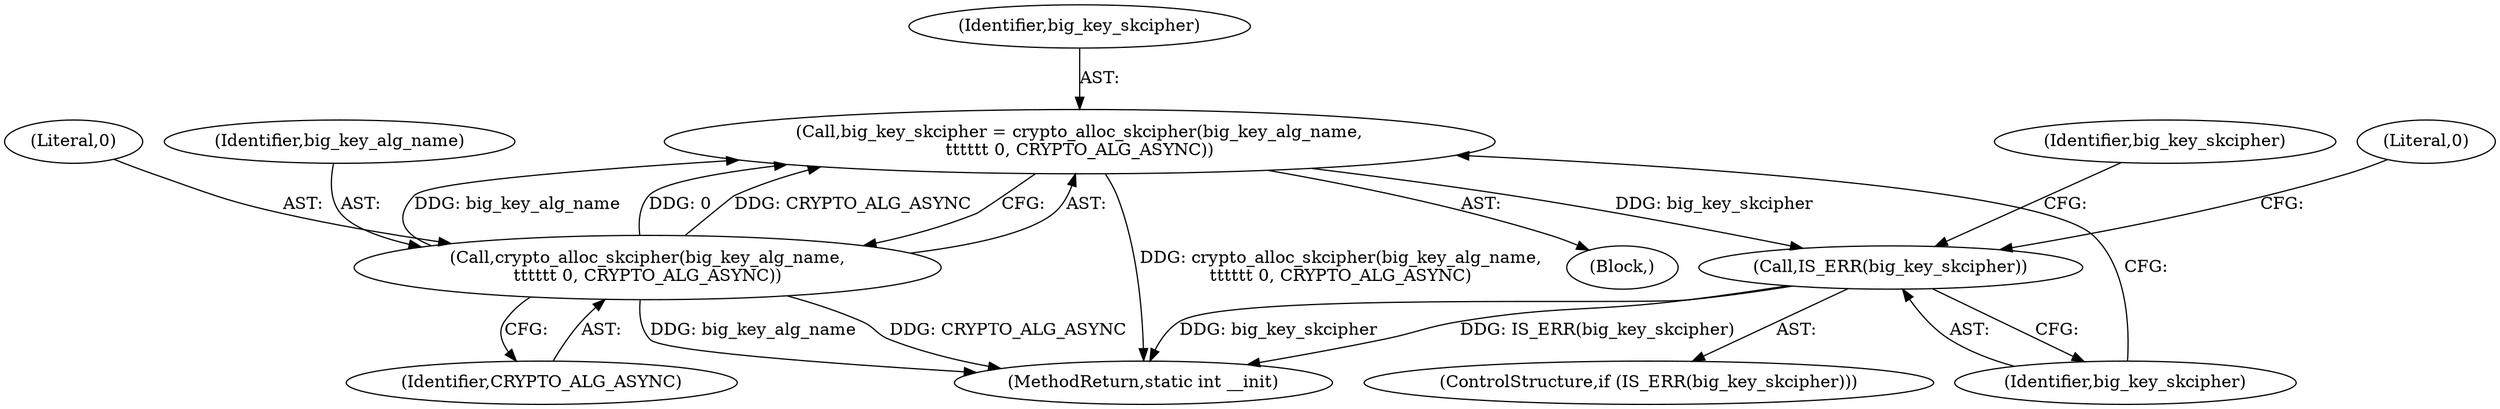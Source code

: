 digraph "1_linux_7df3e59c3d1df4f87fe874c7956ef7a3d2f4d5fb@API" {
"1000137" [label="(Call,big_key_skcipher = crypto_alloc_skcipher(big_key_alg_name,\n\t\t\t\t\t\t 0, CRYPTO_ALG_ASYNC))"];
"1000139" [label="(Call,crypto_alloc_skcipher(big_key_alg_name,\n\t\t\t\t\t\t 0, CRYPTO_ALG_ASYNC))"];
"1000144" [label="(Call,IS_ERR(big_key_skcipher))"];
"1000144" [label="(Call,IS_ERR(big_key_skcipher))"];
"1000143" [label="(ControlStructure,if (IS_ERR(big_key_skcipher)))"];
"1000148" [label="(Identifier,big_key_skcipher)"];
"1000156" [label="(Literal,0)"];
"1000137" [label="(Call,big_key_skcipher = crypto_alloc_skcipher(big_key_alg_name,\n\t\t\t\t\t\t 0, CRYPTO_ALG_ASYNC))"];
"1000142" [label="(Identifier,CRYPTO_ALG_ASYNC)"];
"1000140" [label="(Identifier,big_key_alg_name)"];
"1000105" [label="(Block,)"];
"1000139" [label="(Call,crypto_alloc_skcipher(big_key_alg_name,\n\t\t\t\t\t\t 0, CRYPTO_ALG_ASYNC))"];
"1000145" [label="(Identifier,big_key_skcipher)"];
"1000141" [label="(Literal,0)"];
"1000138" [label="(Identifier,big_key_skcipher)"];
"1000165" [label="(MethodReturn,static int __init)"];
"1000137" -> "1000105"  [label="AST: "];
"1000137" -> "1000139"  [label="CFG: "];
"1000138" -> "1000137"  [label="AST: "];
"1000139" -> "1000137"  [label="AST: "];
"1000145" -> "1000137"  [label="CFG: "];
"1000137" -> "1000165"  [label="DDG: crypto_alloc_skcipher(big_key_alg_name,\n\t\t\t\t\t\t 0, CRYPTO_ALG_ASYNC)"];
"1000139" -> "1000137"  [label="DDG: big_key_alg_name"];
"1000139" -> "1000137"  [label="DDG: 0"];
"1000139" -> "1000137"  [label="DDG: CRYPTO_ALG_ASYNC"];
"1000137" -> "1000144"  [label="DDG: big_key_skcipher"];
"1000139" -> "1000142"  [label="CFG: "];
"1000140" -> "1000139"  [label="AST: "];
"1000141" -> "1000139"  [label="AST: "];
"1000142" -> "1000139"  [label="AST: "];
"1000139" -> "1000165"  [label="DDG: CRYPTO_ALG_ASYNC"];
"1000139" -> "1000165"  [label="DDG: big_key_alg_name"];
"1000144" -> "1000143"  [label="AST: "];
"1000144" -> "1000145"  [label="CFG: "];
"1000145" -> "1000144"  [label="AST: "];
"1000148" -> "1000144"  [label="CFG: "];
"1000156" -> "1000144"  [label="CFG: "];
"1000144" -> "1000165"  [label="DDG: IS_ERR(big_key_skcipher)"];
"1000144" -> "1000165"  [label="DDG: big_key_skcipher"];
}
